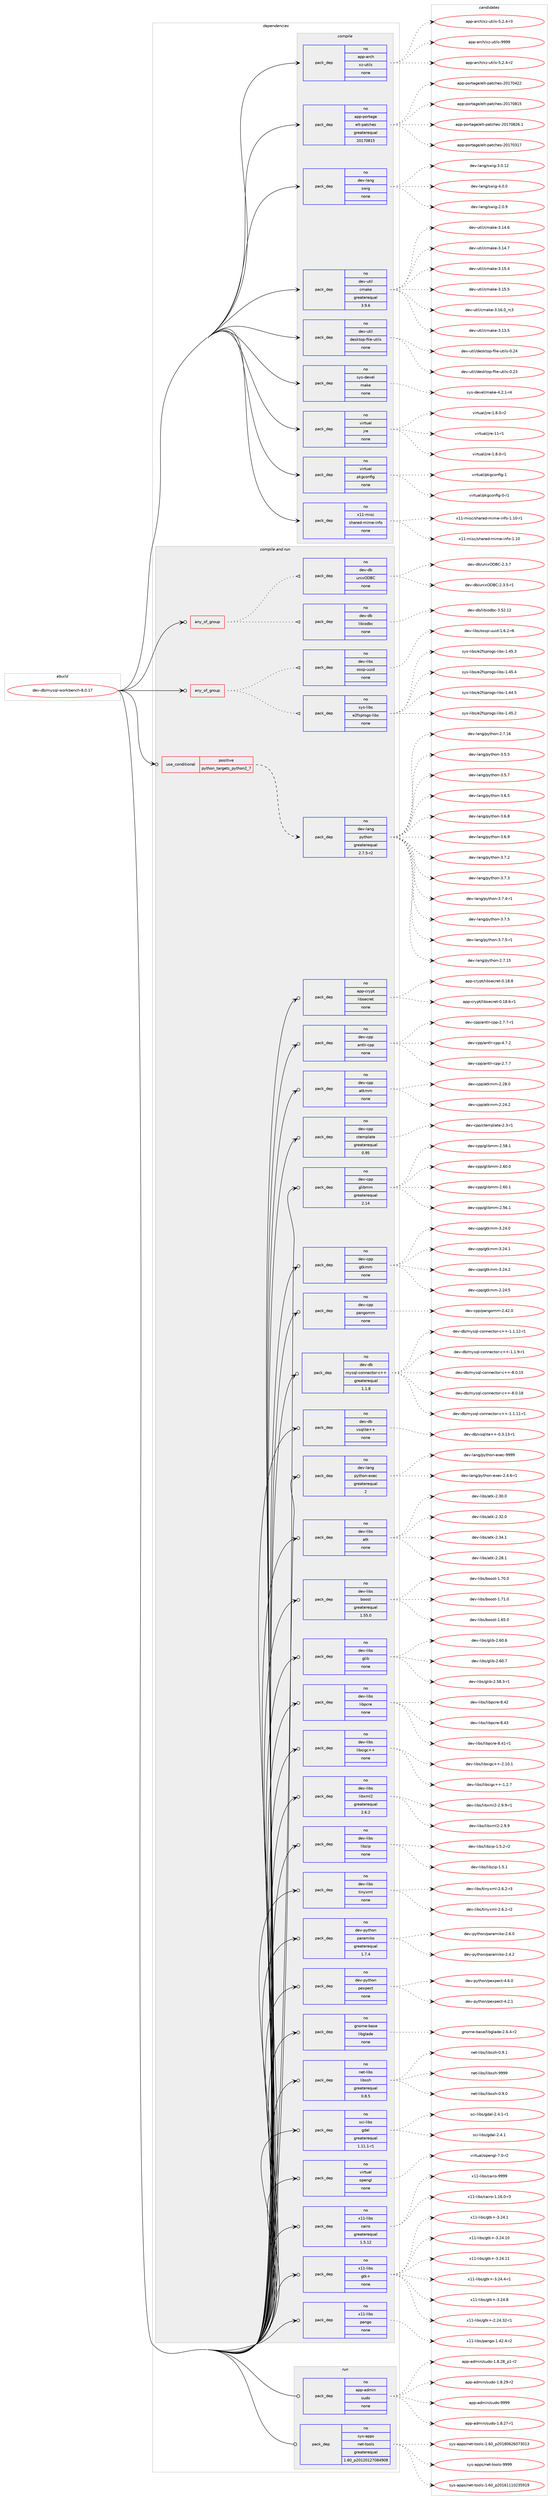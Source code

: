 digraph prolog {

# *************
# Graph options
# *************

newrank=true;
concentrate=true;
compound=true;
graph [rankdir=LR,fontname=Helvetica,fontsize=10,ranksep=1.5];#, ranksep=2.5, nodesep=0.2];
edge  [arrowhead=vee];
node  [fontname=Helvetica,fontsize=10];

# **********
# The ebuild
# **********

subgraph cluster_leftcol {
color=gray;
rank=same;
label=<<i>ebuild</i>>;
id [label="dev-db/mysql-workbench-8.0.17", color=red, width=4, href="../dev-db/mysql-workbench-8.0.17.svg"];
}

# ****************
# The dependencies
# ****************

subgraph cluster_midcol {
color=gray;
label=<<i>dependencies</i>>;
subgraph cluster_compile {
fillcolor="#eeeeee";
style=filled;
label=<<i>compile</i>>;
subgraph pack387651 {
dependency520737 [label=<<TABLE BORDER="0" CELLBORDER="1" CELLSPACING="0" CELLPADDING="4" WIDTH="220"><TR><TD ROWSPAN="6" CELLPADDING="30">pack_dep</TD></TR><TR><TD WIDTH="110">no</TD></TR><TR><TD>app-arch</TD></TR><TR><TD>xz-utils</TD></TR><TR><TD>none</TD></TR><TR><TD></TD></TR></TABLE>>, shape=none, color=blue];
}
id:e -> dependency520737:w [weight=20,style="solid",arrowhead="vee"];
subgraph pack387652 {
dependency520738 [label=<<TABLE BORDER="0" CELLBORDER="1" CELLSPACING="0" CELLPADDING="4" WIDTH="220"><TR><TD ROWSPAN="6" CELLPADDING="30">pack_dep</TD></TR><TR><TD WIDTH="110">no</TD></TR><TR><TD>app-portage</TD></TR><TR><TD>elt-patches</TD></TR><TR><TD>greaterequal</TD></TR><TR><TD>20170815</TD></TR></TABLE>>, shape=none, color=blue];
}
id:e -> dependency520738:w [weight=20,style="solid",arrowhead="vee"];
subgraph pack387653 {
dependency520739 [label=<<TABLE BORDER="0" CELLBORDER="1" CELLSPACING="0" CELLPADDING="4" WIDTH="220"><TR><TD ROWSPAN="6" CELLPADDING="30">pack_dep</TD></TR><TR><TD WIDTH="110">no</TD></TR><TR><TD>dev-lang</TD></TR><TR><TD>swig</TD></TR><TR><TD>none</TD></TR><TR><TD></TD></TR></TABLE>>, shape=none, color=blue];
}
id:e -> dependency520739:w [weight=20,style="solid",arrowhead="vee"];
subgraph pack387654 {
dependency520740 [label=<<TABLE BORDER="0" CELLBORDER="1" CELLSPACING="0" CELLPADDING="4" WIDTH="220"><TR><TD ROWSPAN="6" CELLPADDING="30">pack_dep</TD></TR><TR><TD WIDTH="110">no</TD></TR><TR><TD>dev-util</TD></TR><TR><TD>cmake</TD></TR><TR><TD>greaterequal</TD></TR><TR><TD>3.9.6</TD></TR></TABLE>>, shape=none, color=blue];
}
id:e -> dependency520740:w [weight=20,style="solid",arrowhead="vee"];
subgraph pack387655 {
dependency520741 [label=<<TABLE BORDER="0" CELLBORDER="1" CELLSPACING="0" CELLPADDING="4" WIDTH="220"><TR><TD ROWSPAN="6" CELLPADDING="30">pack_dep</TD></TR><TR><TD WIDTH="110">no</TD></TR><TR><TD>dev-util</TD></TR><TR><TD>desktop-file-utils</TD></TR><TR><TD>none</TD></TR><TR><TD></TD></TR></TABLE>>, shape=none, color=blue];
}
id:e -> dependency520741:w [weight=20,style="solid",arrowhead="vee"];
subgraph pack387656 {
dependency520742 [label=<<TABLE BORDER="0" CELLBORDER="1" CELLSPACING="0" CELLPADDING="4" WIDTH="220"><TR><TD ROWSPAN="6" CELLPADDING="30">pack_dep</TD></TR><TR><TD WIDTH="110">no</TD></TR><TR><TD>sys-devel</TD></TR><TR><TD>make</TD></TR><TR><TD>none</TD></TR><TR><TD></TD></TR></TABLE>>, shape=none, color=blue];
}
id:e -> dependency520742:w [weight=20,style="solid",arrowhead="vee"];
subgraph pack387657 {
dependency520743 [label=<<TABLE BORDER="0" CELLBORDER="1" CELLSPACING="0" CELLPADDING="4" WIDTH="220"><TR><TD ROWSPAN="6" CELLPADDING="30">pack_dep</TD></TR><TR><TD WIDTH="110">no</TD></TR><TR><TD>virtual</TD></TR><TR><TD>jre</TD></TR><TR><TD>none</TD></TR><TR><TD></TD></TR></TABLE>>, shape=none, color=blue];
}
id:e -> dependency520743:w [weight=20,style="solid",arrowhead="vee"];
subgraph pack387658 {
dependency520744 [label=<<TABLE BORDER="0" CELLBORDER="1" CELLSPACING="0" CELLPADDING="4" WIDTH="220"><TR><TD ROWSPAN="6" CELLPADDING="30">pack_dep</TD></TR><TR><TD WIDTH="110">no</TD></TR><TR><TD>virtual</TD></TR><TR><TD>pkgconfig</TD></TR><TR><TD>none</TD></TR><TR><TD></TD></TR></TABLE>>, shape=none, color=blue];
}
id:e -> dependency520744:w [weight=20,style="solid",arrowhead="vee"];
subgraph pack387659 {
dependency520745 [label=<<TABLE BORDER="0" CELLBORDER="1" CELLSPACING="0" CELLPADDING="4" WIDTH="220"><TR><TD ROWSPAN="6" CELLPADDING="30">pack_dep</TD></TR><TR><TD WIDTH="110">no</TD></TR><TR><TD>x11-misc</TD></TR><TR><TD>shared-mime-info</TD></TR><TR><TD>none</TD></TR><TR><TD></TD></TR></TABLE>>, shape=none, color=blue];
}
id:e -> dependency520745:w [weight=20,style="solid",arrowhead="vee"];
}
subgraph cluster_compileandrun {
fillcolor="#eeeeee";
style=filled;
label=<<i>compile and run</i>>;
subgraph any9343 {
dependency520746 [label=<<TABLE BORDER="0" CELLBORDER="1" CELLSPACING="0" CELLPADDING="4"><TR><TD CELLPADDING="10">any_of_group</TD></TR></TABLE>>, shape=none, color=red];subgraph pack387660 {
dependency520747 [label=<<TABLE BORDER="0" CELLBORDER="1" CELLSPACING="0" CELLPADDING="4" WIDTH="220"><TR><TD ROWSPAN="6" CELLPADDING="30">pack_dep</TD></TR><TR><TD WIDTH="110">no</TD></TR><TR><TD>dev-db</TD></TR><TR><TD>libiodbc</TD></TR><TR><TD>none</TD></TR><TR><TD></TD></TR></TABLE>>, shape=none, color=blue];
}
dependency520746:e -> dependency520747:w [weight=20,style="dotted",arrowhead="oinv"];
subgraph pack387661 {
dependency520748 [label=<<TABLE BORDER="0" CELLBORDER="1" CELLSPACING="0" CELLPADDING="4" WIDTH="220"><TR><TD ROWSPAN="6" CELLPADDING="30">pack_dep</TD></TR><TR><TD WIDTH="110">no</TD></TR><TR><TD>dev-db</TD></TR><TR><TD>unixODBC</TD></TR><TR><TD>none</TD></TR><TR><TD></TD></TR></TABLE>>, shape=none, color=blue];
}
dependency520746:e -> dependency520748:w [weight=20,style="dotted",arrowhead="oinv"];
}
id:e -> dependency520746:w [weight=20,style="solid",arrowhead="odotvee"];
subgraph any9344 {
dependency520749 [label=<<TABLE BORDER="0" CELLBORDER="1" CELLSPACING="0" CELLPADDING="4"><TR><TD CELLPADDING="10">any_of_group</TD></TR></TABLE>>, shape=none, color=red];subgraph pack387662 {
dependency520750 [label=<<TABLE BORDER="0" CELLBORDER="1" CELLSPACING="0" CELLPADDING="4" WIDTH="220"><TR><TD ROWSPAN="6" CELLPADDING="30">pack_dep</TD></TR><TR><TD WIDTH="110">no</TD></TR><TR><TD>sys-libs</TD></TR><TR><TD>e2fsprogs-libs</TD></TR><TR><TD>none</TD></TR><TR><TD></TD></TR></TABLE>>, shape=none, color=blue];
}
dependency520749:e -> dependency520750:w [weight=20,style="dotted",arrowhead="oinv"];
subgraph pack387663 {
dependency520751 [label=<<TABLE BORDER="0" CELLBORDER="1" CELLSPACING="0" CELLPADDING="4" WIDTH="220"><TR><TD ROWSPAN="6" CELLPADDING="30">pack_dep</TD></TR><TR><TD WIDTH="110">no</TD></TR><TR><TD>dev-libs</TD></TR><TR><TD>ossp-uuid</TD></TR><TR><TD>none</TD></TR><TR><TD></TD></TR></TABLE>>, shape=none, color=blue];
}
dependency520749:e -> dependency520751:w [weight=20,style="dotted",arrowhead="oinv"];
}
id:e -> dependency520749:w [weight=20,style="solid",arrowhead="odotvee"];
subgraph cond123390 {
dependency520752 [label=<<TABLE BORDER="0" CELLBORDER="1" CELLSPACING="0" CELLPADDING="4"><TR><TD ROWSPAN="3" CELLPADDING="10">use_conditional</TD></TR><TR><TD>positive</TD></TR><TR><TD>python_targets_python2_7</TD></TR></TABLE>>, shape=none, color=red];
subgraph pack387664 {
dependency520753 [label=<<TABLE BORDER="0" CELLBORDER="1" CELLSPACING="0" CELLPADDING="4" WIDTH="220"><TR><TD ROWSPAN="6" CELLPADDING="30">pack_dep</TD></TR><TR><TD WIDTH="110">no</TD></TR><TR><TD>dev-lang</TD></TR><TR><TD>python</TD></TR><TR><TD>greaterequal</TD></TR><TR><TD>2.7.5-r2</TD></TR></TABLE>>, shape=none, color=blue];
}
dependency520752:e -> dependency520753:w [weight=20,style="dashed",arrowhead="vee"];
}
id:e -> dependency520752:w [weight=20,style="solid",arrowhead="odotvee"];
subgraph pack387665 {
dependency520754 [label=<<TABLE BORDER="0" CELLBORDER="1" CELLSPACING="0" CELLPADDING="4" WIDTH="220"><TR><TD ROWSPAN="6" CELLPADDING="30">pack_dep</TD></TR><TR><TD WIDTH="110">no</TD></TR><TR><TD>app-crypt</TD></TR><TR><TD>libsecret</TD></TR><TR><TD>none</TD></TR><TR><TD></TD></TR></TABLE>>, shape=none, color=blue];
}
id:e -> dependency520754:w [weight=20,style="solid",arrowhead="odotvee"];
subgraph pack387666 {
dependency520755 [label=<<TABLE BORDER="0" CELLBORDER="1" CELLSPACING="0" CELLPADDING="4" WIDTH="220"><TR><TD ROWSPAN="6" CELLPADDING="30">pack_dep</TD></TR><TR><TD WIDTH="110">no</TD></TR><TR><TD>dev-cpp</TD></TR><TR><TD>antlr-cpp</TD></TR><TR><TD>none</TD></TR><TR><TD></TD></TR></TABLE>>, shape=none, color=blue];
}
id:e -> dependency520755:w [weight=20,style="solid",arrowhead="odotvee"];
subgraph pack387667 {
dependency520756 [label=<<TABLE BORDER="0" CELLBORDER="1" CELLSPACING="0" CELLPADDING="4" WIDTH="220"><TR><TD ROWSPAN="6" CELLPADDING="30">pack_dep</TD></TR><TR><TD WIDTH="110">no</TD></TR><TR><TD>dev-cpp</TD></TR><TR><TD>atkmm</TD></TR><TR><TD>none</TD></TR><TR><TD></TD></TR></TABLE>>, shape=none, color=blue];
}
id:e -> dependency520756:w [weight=20,style="solid",arrowhead="odotvee"];
subgraph pack387668 {
dependency520757 [label=<<TABLE BORDER="0" CELLBORDER="1" CELLSPACING="0" CELLPADDING="4" WIDTH="220"><TR><TD ROWSPAN="6" CELLPADDING="30">pack_dep</TD></TR><TR><TD WIDTH="110">no</TD></TR><TR><TD>dev-cpp</TD></TR><TR><TD>ctemplate</TD></TR><TR><TD>greaterequal</TD></TR><TR><TD>0.95</TD></TR></TABLE>>, shape=none, color=blue];
}
id:e -> dependency520757:w [weight=20,style="solid",arrowhead="odotvee"];
subgraph pack387669 {
dependency520758 [label=<<TABLE BORDER="0" CELLBORDER="1" CELLSPACING="0" CELLPADDING="4" WIDTH="220"><TR><TD ROWSPAN="6" CELLPADDING="30">pack_dep</TD></TR><TR><TD WIDTH="110">no</TD></TR><TR><TD>dev-cpp</TD></TR><TR><TD>glibmm</TD></TR><TR><TD>greaterequal</TD></TR><TR><TD>2.14</TD></TR></TABLE>>, shape=none, color=blue];
}
id:e -> dependency520758:w [weight=20,style="solid",arrowhead="odotvee"];
subgraph pack387670 {
dependency520759 [label=<<TABLE BORDER="0" CELLBORDER="1" CELLSPACING="0" CELLPADDING="4" WIDTH="220"><TR><TD ROWSPAN="6" CELLPADDING="30">pack_dep</TD></TR><TR><TD WIDTH="110">no</TD></TR><TR><TD>dev-cpp</TD></TR><TR><TD>gtkmm</TD></TR><TR><TD>none</TD></TR><TR><TD></TD></TR></TABLE>>, shape=none, color=blue];
}
id:e -> dependency520759:w [weight=20,style="solid",arrowhead="odotvee"];
subgraph pack387671 {
dependency520760 [label=<<TABLE BORDER="0" CELLBORDER="1" CELLSPACING="0" CELLPADDING="4" WIDTH="220"><TR><TD ROWSPAN="6" CELLPADDING="30">pack_dep</TD></TR><TR><TD WIDTH="110">no</TD></TR><TR><TD>dev-cpp</TD></TR><TR><TD>pangomm</TD></TR><TR><TD>none</TD></TR><TR><TD></TD></TR></TABLE>>, shape=none, color=blue];
}
id:e -> dependency520760:w [weight=20,style="solid",arrowhead="odotvee"];
subgraph pack387672 {
dependency520761 [label=<<TABLE BORDER="0" CELLBORDER="1" CELLSPACING="0" CELLPADDING="4" WIDTH="220"><TR><TD ROWSPAN="6" CELLPADDING="30">pack_dep</TD></TR><TR><TD WIDTH="110">no</TD></TR><TR><TD>dev-db</TD></TR><TR><TD>mysql-connector-c++</TD></TR><TR><TD>greaterequal</TD></TR><TR><TD>1.1.8</TD></TR></TABLE>>, shape=none, color=blue];
}
id:e -> dependency520761:w [weight=20,style="solid",arrowhead="odotvee"];
subgraph pack387673 {
dependency520762 [label=<<TABLE BORDER="0" CELLBORDER="1" CELLSPACING="0" CELLPADDING="4" WIDTH="220"><TR><TD ROWSPAN="6" CELLPADDING="30">pack_dep</TD></TR><TR><TD WIDTH="110">no</TD></TR><TR><TD>dev-db</TD></TR><TR><TD>vsqlite++</TD></TR><TR><TD>none</TD></TR><TR><TD></TD></TR></TABLE>>, shape=none, color=blue];
}
id:e -> dependency520762:w [weight=20,style="solid",arrowhead="odotvee"];
subgraph pack387674 {
dependency520763 [label=<<TABLE BORDER="0" CELLBORDER="1" CELLSPACING="0" CELLPADDING="4" WIDTH="220"><TR><TD ROWSPAN="6" CELLPADDING="30">pack_dep</TD></TR><TR><TD WIDTH="110">no</TD></TR><TR><TD>dev-lang</TD></TR><TR><TD>python-exec</TD></TR><TR><TD>greaterequal</TD></TR><TR><TD>2</TD></TR></TABLE>>, shape=none, color=blue];
}
id:e -> dependency520763:w [weight=20,style="solid",arrowhead="odotvee"];
subgraph pack387675 {
dependency520764 [label=<<TABLE BORDER="0" CELLBORDER="1" CELLSPACING="0" CELLPADDING="4" WIDTH="220"><TR><TD ROWSPAN="6" CELLPADDING="30">pack_dep</TD></TR><TR><TD WIDTH="110">no</TD></TR><TR><TD>dev-libs</TD></TR><TR><TD>atk</TD></TR><TR><TD>none</TD></TR><TR><TD></TD></TR></TABLE>>, shape=none, color=blue];
}
id:e -> dependency520764:w [weight=20,style="solid",arrowhead="odotvee"];
subgraph pack387676 {
dependency520765 [label=<<TABLE BORDER="0" CELLBORDER="1" CELLSPACING="0" CELLPADDING="4" WIDTH="220"><TR><TD ROWSPAN="6" CELLPADDING="30">pack_dep</TD></TR><TR><TD WIDTH="110">no</TD></TR><TR><TD>dev-libs</TD></TR><TR><TD>boost</TD></TR><TR><TD>greaterequal</TD></TR><TR><TD>1.55.0</TD></TR></TABLE>>, shape=none, color=blue];
}
id:e -> dependency520765:w [weight=20,style="solid",arrowhead="odotvee"];
subgraph pack387677 {
dependency520766 [label=<<TABLE BORDER="0" CELLBORDER="1" CELLSPACING="0" CELLPADDING="4" WIDTH="220"><TR><TD ROWSPAN="6" CELLPADDING="30">pack_dep</TD></TR><TR><TD WIDTH="110">no</TD></TR><TR><TD>dev-libs</TD></TR><TR><TD>glib</TD></TR><TR><TD>none</TD></TR><TR><TD></TD></TR></TABLE>>, shape=none, color=blue];
}
id:e -> dependency520766:w [weight=20,style="solid",arrowhead="odotvee"];
subgraph pack387678 {
dependency520767 [label=<<TABLE BORDER="0" CELLBORDER="1" CELLSPACING="0" CELLPADDING="4" WIDTH="220"><TR><TD ROWSPAN="6" CELLPADDING="30">pack_dep</TD></TR><TR><TD WIDTH="110">no</TD></TR><TR><TD>dev-libs</TD></TR><TR><TD>libpcre</TD></TR><TR><TD>none</TD></TR><TR><TD></TD></TR></TABLE>>, shape=none, color=blue];
}
id:e -> dependency520767:w [weight=20,style="solid",arrowhead="odotvee"];
subgraph pack387679 {
dependency520768 [label=<<TABLE BORDER="0" CELLBORDER="1" CELLSPACING="0" CELLPADDING="4" WIDTH="220"><TR><TD ROWSPAN="6" CELLPADDING="30">pack_dep</TD></TR><TR><TD WIDTH="110">no</TD></TR><TR><TD>dev-libs</TD></TR><TR><TD>libsigc++</TD></TR><TR><TD>none</TD></TR><TR><TD></TD></TR></TABLE>>, shape=none, color=blue];
}
id:e -> dependency520768:w [weight=20,style="solid",arrowhead="odotvee"];
subgraph pack387680 {
dependency520769 [label=<<TABLE BORDER="0" CELLBORDER="1" CELLSPACING="0" CELLPADDING="4" WIDTH="220"><TR><TD ROWSPAN="6" CELLPADDING="30">pack_dep</TD></TR><TR><TD WIDTH="110">no</TD></TR><TR><TD>dev-libs</TD></TR><TR><TD>libxml2</TD></TR><TR><TD>greaterequal</TD></TR><TR><TD>2.6.2</TD></TR></TABLE>>, shape=none, color=blue];
}
id:e -> dependency520769:w [weight=20,style="solid",arrowhead="odotvee"];
subgraph pack387681 {
dependency520770 [label=<<TABLE BORDER="0" CELLBORDER="1" CELLSPACING="0" CELLPADDING="4" WIDTH="220"><TR><TD ROWSPAN="6" CELLPADDING="30">pack_dep</TD></TR><TR><TD WIDTH="110">no</TD></TR><TR><TD>dev-libs</TD></TR><TR><TD>libzip</TD></TR><TR><TD>none</TD></TR><TR><TD></TD></TR></TABLE>>, shape=none, color=blue];
}
id:e -> dependency520770:w [weight=20,style="solid",arrowhead="odotvee"];
subgraph pack387682 {
dependency520771 [label=<<TABLE BORDER="0" CELLBORDER="1" CELLSPACING="0" CELLPADDING="4" WIDTH="220"><TR><TD ROWSPAN="6" CELLPADDING="30">pack_dep</TD></TR><TR><TD WIDTH="110">no</TD></TR><TR><TD>dev-libs</TD></TR><TR><TD>tinyxml</TD></TR><TR><TD>none</TD></TR><TR><TD></TD></TR></TABLE>>, shape=none, color=blue];
}
id:e -> dependency520771:w [weight=20,style="solid",arrowhead="odotvee"];
subgraph pack387683 {
dependency520772 [label=<<TABLE BORDER="0" CELLBORDER="1" CELLSPACING="0" CELLPADDING="4" WIDTH="220"><TR><TD ROWSPAN="6" CELLPADDING="30">pack_dep</TD></TR><TR><TD WIDTH="110">no</TD></TR><TR><TD>dev-python</TD></TR><TR><TD>paramiko</TD></TR><TR><TD>greaterequal</TD></TR><TR><TD>1.7.4</TD></TR></TABLE>>, shape=none, color=blue];
}
id:e -> dependency520772:w [weight=20,style="solid",arrowhead="odotvee"];
subgraph pack387684 {
dependency520773 [label=<<TABLE BORDER="0" CELLBORDER="1" CELLSPACING="0" CELLPADDING="4" WIDTH="220"><TR><TD ROWSPAN="6" CELLPADDING="30">pack_dep</TD></TR><TR><TD WIDTH="110">no</TD></TR><TR><TD>dev-python</TD></TR><TR><TD>pexpect</TD></TR><TR><TD>none</TD></TR><TR><TD></TD></TR></TABLE>>, shape=none, color=blue];
}
id:e -> dependency520773:w [weight=20,style="solid",arrowhead="odotvee"];
subgraph pack387685 {
dependency520774 [label=<<TABLE BORDER="0" CELLBORDER="1" CELLSPACING="0" CELLPADDING="4" WIDTH="220"><TR><TD ROWSPAN="6" CELLPADDING="30">pack_dep</TD></TR><TR><TD WIDTH="110">no</TD></TR><TR><TD>gnome-base</TD></TR><TR><TD>libglade</TD></TR><TR><TD>none</TD></TR><TR><TD></TD></TR></TABLE>>, shape=none, color=blue];
}
id:e -> dependency520774:w [weight=20,style="solid",arrowhead="odotvee"];
subgraph pack387686 {
dependency520775 [label=<<TABLE BORDER="0" CELLBORDER="1" CELLSPACING="0" CELLPADDING="4" WIDTH="220"><TR><TD ROWSPAN="6" CELLPADDING="30">pack_dep</TD></TR><TR><TD WIDTH="110">no</TD></TR><TR><TD>net-libs</TD></TR><TR><TD>libssh</TD></TR><TR><TD>greaterequal</TD></TR><TR><TD>0.8.5</TD></TR></TABLE>>, shape=none, color=blue];
}
id:e -> dependency520775:w [weight=20,style="solid",arrowhead="odotvee"];
subgraph pack387687 {
dependency520776 [label=<<TABLE BORDER="0" CELLBORDER="1" CELLSPACING="0" CELLPADDING="4" WIDTH="220"><TR><TD ROWSPAN="6" CELLPADDING="30">pack_dep</TD></TR><TR><TD WIDTH="110">no</TD></TR><TR><TD>sci-libs</TD></TR><TR><TD>gdal</TD></TR><TR><TD>greaterequal</TD></TR><TR><TD>1.11.1-r1</TD></TR></TABLE>>, shape=none, color=blue];
}
id:e -> dependency520776:w [weight=20,style="solid",arrowhead="odotvee"];
subgraph pack387688 {
dependency520777 [label=<<TABLE BORDER="0" CELLBORDER="1" CELLSPACING="0" CELLPADDING="4" WIDTH="220"><TR><TD ROWSPAN="6" CELLPADDING="30">pack_dep</TD></TR><TR><TD WIDTH="110">no</TD></TR><TR><TD>virtual</TD></TR><TR><TD>opengl</TD></TR><TR><TD>none</TD></TR><TR><TD></TD></TR></TABLE>>, shape=none, color=blue];
}
id:e -> dependency520777:w [weight=20,style="solid",arrowhead="odotvee"];
subgraph pack387689 {
dependency520778 [label=<<TABLE BORDER="0" CELLBORDER="1" CELLSPACING="0" CELLPADDING="4" WIDTH="220"><TR><TD ROWSPAN="6" CELLPADDING="30">pack_dep</TD></TR><TR><TD WIDTH="110">no</TD></TR><TR><TD>x11-libs</TD></TR><TR><TD>cairo</TD></TR><TR><TD>greaterequal</TD></TR><TR><TD>1.5.12</TD></TR></TABLE>>, shape=none, color=blue];
}
id:e -> dependency520778:w [weight=20,style="solid",arrowhead="odotvee"];
subgraph pack387690 {
dependency520779 [label=<<TABLE BORDER="0" CELLBORDER="1" CELLSPACING="0" CELLPADDING="4" WIDTH="220"><TR><TD ROWSPAN="6" CELLPADDING="30">pack_dep</TD></TR><TR><TD WIDTH="110">no</TD></TR><TR><TD>x11-libs</TD></TR><TR><TD>gtk+</TD></TR><TR><TD>none</TD></TR><TR><TD></TD></TR></TABLE>>, shape=none, color=blue];
}
id:e -> dependency520779:w [weight=20,style="solid",arrowhead="odotvee"];
subgraph pack387691 {
dependency520780 [label=<<TABLE BORDER="0" CELLBORDER="1" CELLSPACING="0" CELLPADDING="4" WIDTH="220"><TR><TD ROWSPAN="6" CELLPADDING="30">pack_dep</TD></TR><TR><TD WIDTH="110">no</TD></TR><TR><TD>x11-libs</TD></TR><TR><TD>pango</TD></TR><TR><TD>none</TD></TR><TR><TD></TD></TR></TABLE>>, shape=none, color=blue];
}
id:e -> dependency520780:w [weight=20,style="solid",arrowhead="odotvee"];
}
subgraph cluster_run {
fillcolor="#eeeeee";
style=filled;
label=<<i>run</i>>;
subgraph pack387692 {
dependency520781 [label=<<TABLE BORDER="0" CELLBORDER="1" CELLSPACING="0" CELLPADDING="4" WIDTH="220"><TR><TD ROWSPAN="6" CELLPADDING="30">pack_dep</TD></TR><TR><TD WIDTH="110">no</TD></TR><TR><TD>app-admin</TD></TR><TR><TD>sudo</TD></TR><TR><TD>none</TD></TR><TR><TD></TD></TR></TABLE>>, shape=none, color=blue];
}
id:e -> dependency520781:w [weight=20,style="solid",arrowhead="odot"];
subgraph pack387693 {
dependency520782 [label=<<TABLE BORDER="0" CELLBORDER="1" CELLSPACING="0" CELLPADDING="4" WIDTH="220"><TR><TD ROWSPAN="6" CELLPADDING="30">pack_dep</TD></TR><TR><TD WIDTH="110">no</TD></TR><TR><TD>sys-apps</TD></TR><TR><TD>net-tools</TD></TR><TR><TD>greaterequal</TD></TR><TR><TD>1.60_p20120127084908</TD></TR></TABLE>>, shape=none, color=blue];
}
id:e -> dependency520782:w [weight=20,style="solid",arrowhead="odot"];
}
}

# **************
# The candidates
# **************

subgraph cluster_choices {
rank=same;
color=gray;
label=<<i>candidates</i>>;

subgraph choice387651 {
color=black;
nodesep=1;
choice9711211245971149910447120122451171161051081154553465046524511450 [label="app-arch/xz-utils-5.2.4-r2", color=red, width=4,href="../app-arch/xz-utils-5.2.4-r2.svg"];
choice9711211245971149910447120122451171161051081154553465046524511451 [label="app-arch/xz-utils-5.2.4-r3", color=red, width=4,href="../app-arch/xz-utils-5.2.4-r3.svg"];
choice9711211245971149910447120122451171161051081154557575757 [label="app-arch/xz-utils-9999", color=red, width=4,href="../app-arch/xz-utils-9999.svg"];
dependency520737:e -> choice9711211245971149910447120122451171161051081154553465046524511450:w [style=dotted,weight="100"];
dependency520737:e -> choice9711211245971149910447120122451171161051081154553465046524511451:w [style=dotted,weight="100"];
dependency520737:e -> choice9711211245971149910447120122451171161051081154557575757:w [style=dotted,weight="100"];
}
subgraph choice387652 {
color=black;
nodesep=1;
choice97112112451121111141169710310147101108116451129711699104101115455048495548514955 [label="app-portage/elt-patches-20170317", color=red, width=4,href="../app-portage/elt-patches-20170317.svg"];
choice97112112451121111141169710310147101108116451129711699104101115455048495548525050 [label="app-portage/elt-patches-20170422", color=red, width=4,href="../app-portage/elt-patches-20170422.svg"];
choice97112112451121111141169710310147101108116451129711699104101115455048495548564953 [label="app-portage/elt-patches-20170815", color=red, width=4,href="../app-portage/elt-patches-20170815.svg"];
choice971121124511211111411697103101471011081164511297116991041011154550484955485650544649 [label="app-portage/elt-patches-20170826.1", color=red, width=4,href="../app-portage/elt-patches-20170826.1.svg"];
dependency520738:e -> choice97112112451121111141169710310147101108116451129711699104101115455048495548514955:w [style=dotted,weight="100"];
dependency520738:e -> choice97112112451121111141169710310147101108116451129711699104101115455048495548525050:w [style=dotted,weight="100"];
dependency520738:e -> choice97112112451121111141169710310147101108116451129711699104101115455048495548564953:w [style=dotted,weight="100"];
dependency520738:e -> choice971121124511211111411697103101471011081164511297116991041011154550484955485650544649:w [style=dotted,weight="100"];
}
subgraph choice387653 {
color=black;
nodesep=1;
choice100101118451089711010347115119105103455046484657 [label="dev-lang/swig-2.0.9", color=red, width=4,href="../dev-lang/swig-2.0.9.svg"];
choice10010111845108971101034711511910510345514648464950 [label="dev-lang/swig-3.0.12", color=red, width=4,href="../dev-lang/swig-3.0.12.svg"];
choice100101118451089711010347115119105103455246484648 [label="dev-lang/swig-4.0.0", color=red, width=4,href="../dev-lang/swig-4.0.0.svg"];
dependency520739:e -> choice100101118451089711010347115119105103455046484657:w [style=dotted,weight="100"];
dependency520739:e -> choice10010111845108971101034711511910510345514648464950:w [style=dotted,weight="100"];
dependency520739:e -> choice100101118451089711010347115119105103455246484648:w [style=dotted,weight="100"];
}
subgraph choice387654 {
color=black;
nodesep=1;
choice1001011184511711610510847991099710710145514649514653 [label="dev-util/cmake-3.13.5", color=red, width=4,href="../dev-util/cmake-3.13.5.svg"];
choice1001011184511711610510847991099710710145514649524654 [label="dev-util/cmake-3.14.6", color=red, width=4,href="../dev-util/cmake-3.14.6.svg"];
choice1001011184511711610510847991099710710145514649524655 [label="dev-util/cmake-3.14.7", color=red, width=4,href="../dev-util/cmake-3.14.7.svg"];
choice1001011184511711610510847991099710710145514649534652 [label="dev-util/cmake-3.15.4", color=red, width=4,href="../dev-util/cmake-3.15.4.svg"];
choice1001011184511711610510847991099710710145514649534653 [label="dev-util/cmake-3.15.5", color=red, width=4,href="../dev-util/cmake-3.15.5.svg"];
choice1001011184511711610510847991099710710145514649544648951149951 [label="dev-util/cmake-3.16.0_rc3", color=red, width=4,href="../dev-util/cmake-3.16.0_rc3.svg"];
dependency520740:e -> choice1001011184511711610510847991099710710145514649514653:w [style=dotted,weight="100"];
dependency520740:e -> choice1001011184511711610510847991099710710145514649524654:w [style=dotted,weight="100"];
dependency520740:e -> choice1001011184511711610510847991099710710145514649524655:w [style=dotted,weight="100"];
dependency520740:e -> choice1001011184511711610510847991099710710145514649534652:w [style=dotted,weight="100"];
dependency520740:e -> choice1001011184511711610510847991099710710145514649534653:w [style=dotted,weight="100"];
dependency520740:e -> choice1001011184511711610510847991099710710145514649544648951149951:w [style=dotted,weight="100"];
}
subgraph choice387655 {
color=black;
nodesep=1;
choice100101118451171161051084710010111510711611111245102105108101451171161051081154548465051 [label="dev-util/desktop-file-utils-0.23", color=red, width=4,href="../dev-util/desktop-file-utils-0.23.svg"];
choice100101118451171161051084710010111510711611111245102105108101451171161051081154548465052 [label="dev-util/desktop-file-utils-0.24", color=red, width=4,href="../dev-util/desktop-file-utils-0.24.svg"];
dependency520741:e -> choice100101118451171161051084710010111510711611111245102105108101451171161051081154548465051:w [style=dotted,weight="100"];
dependency520741:e -> choice100101118451171161051084710010111510711611111245102105108101451171161051081154548465052:w [style=dotted,weight="100"];
}
subgraph choice387656 {
color=black;
nodesep=1;
choice1151211154510010111810110847109971071014552465046494511452 [label="sys-devel/make-4.2.1-r4", color=red, width=4,href="../sys-devel/make-4.2.1-r4.svg"];
dependency520742:e -> choice1151211154510010111810110847109971071014552465046494511452:w [style=dotted,weight="100"];
}
subgraph choice387657 {
color=black;
nodesep=1;
choice11810511411611797108471061141014549465646484511449 [label="virtual/jre-1.8.0-r1", color=red, width=4,href="../virtual/jre-1.8.0-r1.svg"];
choice11810511411611797108471061141014549465646484511450 [label="virtual/jre-1.8.0-r2", color=red, width=4,href="../virtual/jre-1.8.0-r2.svg"];
choice11810511411611797108471061141014549494511449 [label="virtual/jre-11-r1", color=red, width=4,href="../virtual/jre-11-r1.svg"];
dependency520743:e -> choice11810511411611797108471061141014549465646484511449:w [style=dotted,weight="100"];
dependency520743:e -> choice11810511411611797108471061141014549465646484511450:w [style=dotted,weight="100"];
dependency520743:e -> choice11810511411611797108471061141014549494511449:w [style=dotted,weight="100"];
}
subgraph choice387658 {
color=black;
nodesep=1;
choice11810511411611797108471121071039911111010210510345484511449 [label="virtual/pkgconfig-0-r1", color=red, width=4,href="../virtual/pkgconfig-0-r1.svg"];
choice1181051141161179710847112107103991111101021051034549 [label="virtual/pkgconfig-1", color=red, width=4,href="../virtual/pkgconfig-1.svg"];
dependency520744:e -> choice11810511411611797108471121071039911111010210510345484511449:w [style=dotted,weight="100"];
dependency520744:e -> choice1181051141161179710847112107103991111101021051034549:w [style=dotted,weight="100"];
}
subgraph choice387659 {
color=black;
nodesep=1;
choice12049494510910511599471151049711410110045109105109101451051101021114549464948 [label="x11-misc/shared-mime-info-1.10", color=red, width=4,href="../x11-misc/shared-mime-info-1.10.svg"];
choice120494945109105115994711510497114101100451091051091014510511010211145494649484511449 [label="x11-misc/shared-mime-info-1.10-r1", color=red, width=4,href="../x11-misc/shared-mime-info-1.10-r1.svg"];
dependency520745:e -> choice12049494510910511599471151049711410110045109105109101451051101021114549464948:w [style=dotted,weight="100"];
dependency520745:e -> choice120494945109105115994711510497114101100451091051091014510511010211145494649484511449:w [style=dotted,weight="100"];
}
subgraph choice387660 {
color=black;
nodesep=1;
choice1001011184510098471081059810511110098994551465350464950 [label="dev-db/libiodbc-3.52.12", color=red, width=4,href="../dev-db/libiodbc-3.52.12.svg"];
dependency520747:e -> choice1001011184510098471081059810511110098994551465350464950:w [style=dotted,weight="100"];
}
subgraph choice387661 {
color=black;
nodesep=1;
choice100101118451009847117110105120796866674550465146534511449 [label="dev-db/unixODBC-2.3.5-r1", color=red, width=4,href="../dev-db/unixODBC-2.3.5-r1.svg"];
choice10010111845100984711711010512079686667455046514655 [label="dev-db/unixODBC-2.3.7", color=red, width=4,href="../dev-db/unixODBC-2.3.7.svg"];
dependency520748:e -> choice100101118451009847117110105120796866674550465146534511449:w [style=dotted,weight="100"];
dependency520748:e -> choice10010111845100984711711010512079686667455046514655:w [style=dotted,weight="100"];
}
subgraph choice387662 {
color=black;
nodesep=1;
choice11512111545108105981154710150102115112114111103115451081059811545494652524653 [label="sys-libs/e2fsprogs-libs-1.44.5", color=red, width=4,href="../sys-libs/e2fsprogs-libs-1.44.5.svg"];
choice11512111545108105981154710150102115112114111103115451081059811545494652534650 [label="sys-libs/e2fsprogs-libs-1.45.2", color=red, width=4,href="../sys-libs/e2fsprogs-libs-1.45.2.svg"];
choice11512111545108105981154710150102115112114111103115451081059811545494652534651 [label="sys-libs/e2fsprogs-libs-1.45.3", color=red, width=4,href="../sys-libs/e2fsprogs-libs-1.45.3.svg"];
choice11512111545108105981154710150102115112114111103115451081059811545494652534652 [label="sys-libs/e2fsprogs-libs-1.45.4", color=red, width=4,href="../sys-libs/e2fsprogs-libs-1.45.4.svg"];
dependency520750:e -> choice11512111545108105981154710150102115112114111103115451081059811545494652524653:w [style=dotted,weight="100"];
dependency520750:e -> choice11512111545108105981154710150102115112114111103115451081059811545494652534650:w [style=dotted,weight="100"];
dependency520750:e -> choice11512111545108105981154710150102115112114111103115451081059811545494652534651:w [style=dotted,weight="100"];
dependency520750:e -> choice11512111545108105981154710150102115112114111103115451081059811545494652534652:w [style=dotted,weight="100"];
}
subgraph choice387663 {
color=black;
nodesep=1;
choice100101118451081059811547111115115112451171171051004549465446504511454 [label="dev-libs/ossp-uuid-1.6.2-r6", color=red, width=4,href="../dev-libs/ossp-uuid-1.6.2-r6.svg"];
dependency520751:e -> choice100101118451081059811547111115115112451171171051004549465446504511454:w [style=dotted,weight="100"];
}
subgraph choice387664 {
color=black;
nodesep=1;
choice10010111845108971101034711212111610411111045504655464953 [label="dev-lang/python-2.7.15", color=red, width=4,href="../dev-lang/python-2.7.15.svg"];
choice10010111845108971101034711212111610411111045504655464954 [label="dev-lang/python-2.7.16", color=red, width=4,href="../dev-lang/python-2.7.16.svg"];
choice100101118451089711010347112121116104111110455146534653 [label="dev-lang/python-3.5.5", color=red, width=4,href="../dev-lang/python-3.5.5.svg"];
choice100101118451089711010347112121116104111110455146534655 [label="dev-lang/python-3.5.7", color=red, width=4,href="../dev-lang/python-3.5.7.svg"];
choice100101118451089711010347112121116104111110455146544653 [label="dev-lang/python-3.6.5", color=red, width=4,href="../dev-lang/python-3.6.5.svg"];
choice100101118451089711010347112121116104111110455146544656 [label="dev-lang/python-3.6.8", color=red, width=4,href="../dev-lang/python-3.6.8.svg"];
choice100101118451089711010347112121116104111110455146544657 [label="dev-lang/python-3.6.9", color=red, width=4,href="../dev-lang/python-3.6.9.svg"];
choice100101118451089711010347112121116104111110455146554650 [label="dev-lang/python-3.7.2", color=red, width=4,href="../dev-lang/python-3.7.2.svg"];
choice100101118451089711010347112121116104111110455146554651 [label="dev-lang/python-3.7.3", color=red, width=4,href="../dev-lang/python-3.7.3.svg"];
choice1001011184510897110103471121211161041111104551465546524511449 [label="dev-lang/python-3.7.4-r1", color=red, width=4,href="../dev-lang/python-3.7.4-r1.svg"];
choice100101118451089711010347112121116104111110455146554653 [label="dev-lang/python-3.7.5", color=red, width=4,href="../dev-lang/python-3.7.5.svg"];
choice1001011184510897110103471121211161041111104551465546534511449 [label="dev-lang/python-3.7.5-r1", color=red, width=4,href="../dev-lang/python-3.7.5-r1.svg"];
dependency520753:e -> choice10010111845108971101034711212111610411111045504655464953:w [style=dotted,weight="100"];
dependency520753:e -> choice10010111845108971101034711212111610411111045504655464954:w [style=dotted,weight="100"];
dependency520753:e -> choice100101118451089711010347112121116104111110455146534653:w [style=dotted,weight="100"];
dependency520753:e -> choice100101118451089711010347112121116104111110455146534655:w [style=dotted,weight="100"];
dependency520753:e -> choice100101118451089711010347112121116104111110455146544653:w [style=dotted,weight="100"];
dependency520753:e -> choice100101118451089711010347112121116104111110455146544656:w [style=dotted,weight="100"];
dependency520753:e -> choice100101118451089711010347112121116104111110455146544657:w [style=dotted,weight="100"];
dependency520753:e -> choice100101118451089711010347112121116104111110455146554650:w [style=dotted,weight="100"];
dependency520753:e -> choice100101118451089711010347112121116104111110455146554651:w [style=dotted,weight="100"];
dependency520753:e -> choice1001011184510897110103471121211161041111104551465546524511449:w [style=dotted,weight="100"];
dependency520753:e -> choice100101118451089711010347112121116104111110455146554653:w [style=dotted,weight="100"];
dependency520753:e -> choice1001011184510897110103471121211161041111104551465546534511449:w [style=dotted,weight="100"];
}
subgraph choice387665 {
color=black;
nodesep=1;
choice971121124599114121112116471081059811510199114101116454846495646544511449 [label="app-crypt/libsecret-0.18.6-r1", color=red, width=4,href="../app-crypt/libsecret-0.18.6-r1.svg"];
choice97112112459911412111211647108105981151019911410111645484649564656 [label="app-crypt/libsecret-0.18.8", color=red, width=4,href="../app-crypt/libsecret-0.18.8.svg"];
dependency520754:e -> choice971121124599114121112116471081059811510199114101116454846495646544511449:w [style=dotted,weight="100"];
dependency520754:e -> choice97112112459911412111211647108105981151019911410111645484649564656:w [style=dotted,weight="100"];
}
subgraph choice387666 {
color=black;
nodesep=1;
choice100101118459911211247971101161081144599112112455046554655 [label="dev-cpp/antlr-cpp-2.7.7", color=red, width=4,href="../dev-cpp/antlr-cpp-2.7.7.svg"];
choice1001011184599112112479711011610811445991121124550465546554511449 [label="dev-cpp/antlr-cpp-2.7.7-r1", color=red, width=4,href="../dev-cpp/antlr-cpp-2.7.7-r1.svg"];
choice100101118459911211247971101161081144599112112455246554650 [label="dev-cpp/antlr-cpp-4.7.2", color=red, width=4,href="../dev-cpp/antlr-cpp-4.7.2.svg"];
dependency520755:e -> choice100101118459911211247971101161081144599112112455046554655:w [style=dotted,weight="100"];
dependency520755:e -> choice1001011184599112112479711011610811445991121124550465546554511449:w [style=dotted,weight="100"];
dependency520755:e -> choice100101118459911211247971101161081144599112112455246554650:w [style=dotted,weight="100"];
}
subgraph choice387667 {
color=black;
nodesep=1;
choice1001011184599112112479711610710910945504650524650 [label="dev-cpp/atkmm-2.24.2", color=red, width=4,href="../dev-cpp/atkmm-2.24.2.svg"];
choice1001011184599112112479711610710910945504650564648 [label="dev-cpp/atkmm-2.28.0", color=red, width=4,href="../dev-cpp/atkmm-2.28.0.svg"];
dependency520756:e -> choice1001011184599112112479711610710910945504650524650:w [style=dotted,weight="100"];
dependency520756:e -> choice1001011184599112112479711610710910945504650564648:w [style=dotted,weight="100"];
}
subgraph choice387668 {
color=black;
nodesep=1;
choice1001011184599112112479911610110911210897116101455046514511449 [label="dev-cpp/ctemplate-2.3-r1", color=red, width=4,href="../dev-cpp/ctemplate-2.3-r1.svg"];
dependency520757:e -> choice1001011184599112112479911610110911210897116101455046514511449:w [style=dotted,weight="100"];
}
subgraph choice387669 {
color=black;
nodesep=1;
choice1001011184599112112471031081059810910945504653544649 [label="dev-cpp/glibmm-2.56.1", color=red, width=4,href="../dev-cpp/glibmm-2.56.1.svg"];
choice1001011184599112112471031081059810910945504653564649 [label="dev-cpp/glibmm-2.58.1", color=red, width=4,href="../dev-cpp/glibmm-2.58.1.svg"];
choice1001011184599112112471031081059810910945504654484648 [label="dev-cpp/glibmm-2.60.0", color=red, width=4,href="../dev-cpp/glibmm-2.60.0.svg"];
choice1001011184599112112471031081059810910945504654484649 [label="dev-cpp/glibmm-2.60.1", color=red, width=4,href="../dev-cpp/glibmm-2.60.1.svg"];
dependency520758:e -> choice1001011184599112112471031081059810910945504653544649:w [style=dotted,weight="100"];
dependency520758:e -> choice1001011184599112112471031081059810910945504653564649:w [style=dotted,weight="100"];
dependency520758:e -> choice1001011184599112112471031081059810910945504654484648:w [style=dotted,weight="100"];
dependency520758:e -> choice1001011184599112112471031081059810910945504654484649:w [style=dotted,weight="100"];
}
subgraph choice387670 {
color=black;
nodesep=1;
choice10010111845991121124710311610710910945504650524653 [label="dev-cpp/gtkmm-2.24.5", color=red, width=4,href="../dev-cpp/gtkmm-2.24.5.svg"];
choice10010111845991121124710311610710910945514650524648 [label="dev-cpp/gtkmm-3.24.0", color=red, width=4,href="../dev-cpp/gtkmm-3.24.0.svg"];
choice10010111845991121124710311610710910945514650524649 [label="dev-cpp/gtkmm-3.24.1", color=red, width=4,href="../dev-cpp/gtkmm-3.24.1.svg"];
choice10010111845991121124710311610710910945514650524650 [label="dev-cpp/gtkmm-3.24.2", color=red, width=4,href="../dev-cpp/gtkmm-3.24.2.svg"];
dependency520759:e -> choice10010111845991121124710311610710910945504650524653:w [style=dotted,weight="100"];
dependency520759:e -> choice10010111845991121124710311610710910945514650524648:w [style=dotted,weight="100"];
dependency520759:e -> choice10010111845991121124710311610710910945514650524649:w [style=dotted,weight="100"];
dependency520759:e -> choice10010111845991121124710311610710910945514650524650:w [style=dotted,weight="100"];
}
subgraph choice387671 {
color=black;
nodesep=1;
choice1001011184599112112471129711010311110910945504652504648 [label="dev-cpp/pangomm-2.42.0", color=red, width=4,href="../dev-cpp/pangomm-2.42.0.svg"];
dependency520760:e -> choice1001011184599112112471129711010311110910945504652504648:w [style=dotted,weight="100"];
}
subgraph choice387672 {
color=black;
nodesep=1;
choice10010111845100984710912111511310845991111101101019911611111445994343454946494649494511449 [label="dev-db/mysql-connector-c++-1.1.11-r1", color=red, width=4,href="../dev-db/mysql-connector-c++-1.1.11-r1.svg"];
choice10010111845100984710912111511310845991111101101019911611111445994343454946494649504511449 [label="dev-db/mysql-connector-c++-1.1.12-r1", color=red, width=4,href="../dev-db/mysql-connector-c++-1.1.12-r1.svg"];
choice100101118451009847109121115113108459911111011010199116111114459943434549464946574511449 [label="dev-db/mysql-connector-c++-1.1.9-r1", color=red, width=4,href="../dev-db/mysql-connector-c++-1.1.9-r1.svg"];
choice1001011184510098471091211151131084599111110110101991161111144599434345564648464953 [label="dev-db/mysql-connector-c++-8.0.15", color=red, width=4,href="../dev-db/mysql-connector-c++-8.0.15.svg"];
choice1001011184510098471091211151131084599111110110101991161111144599434345564648464956 [label="dev-db/mysql-connector-c++-8.0.18", color=red, width=4,href="../dev-db/mysql-connector-c++-8.0.18.svg"];
dependency520761:e -> choice10010111845100984710912111511310845991111101101019911611111445994343454946494649494511449:w [style=dotted,weight="100"];
dependency520761:e -> choice10010111845100984710912111511310845991111101101019911611111445994343454946494649504511449:w [style=dotted,weight="100"];
dependency520761:e -> choice100101118451009847109121115113108459911111011010199116111114459943434549464946574511449:w [style=dotted,weight="100"];
dependency520761:e -> choice1001011184510098471091211151131084599111110110101991161111144599434345564648464953:w [style=dotted,weight="100"];
dependency520761:e -> choice1001011184510098471091211151131084599111110110101991161111144599434345564648464956:w [style=dotted,weight="100"];
}
subgraph choice387673 {
color=black;
nodesep=1;
choice1001011184510098471181151131081051161014343454846514649514511449 [label="dev-db/vsqlite++-0.3.13-r1", color=red, width=4,href="../dev-db/vsqlite++-0.3.13-r1.svg"];
dependency520762:e -> choice1001011184510098471181151131081051161014343454846514649514511449:w [style=dotted,weight="100"];
}
subgraph choice387674 {
color=black;
nodesep=1;
choice10010111845108971101034711212111610411111045101120101994550465246544511449 [label="dev-lang/python-exec-2.4.6-r1", color=red, width=4,href="../dev-lang/python-exec-2.4.6-r1.svg"];
choice10010111845108971101034711212111610411111045101120101994557575757 [label="dev-lang/python-exec-9999", color=red, width=4,href="../dev-lang/python-exec-9999.svg"];
dependency520763:e -> choice10010111845108971101034711212111610411111045101120101994550465246544511449:w [style=dotted,weight="100"];
dependency520763:e -> choice10010111845108971101034711212111610411111045101120101994557575757:w [style=dotted,weight="100"];
}
subgraph choice387675 {
color=black;
nodesep=1;
choice1001011184510810598115479711610745504650564649 [label="dev-libs/atk-2.28.1", color=red, width=4,href="../dev-libs/atk-2.28.1.svg"];
choice1001011184510810598115479711610745504651484648 [label="dev-libs/atk-2.30.0", color=red, width=4,href="../dev-libs/atk-2.30.0.svg"];
choice1001011184510810598115479711610745504651504648 [label="dev-libs/atk-2.32.0", color=red, width=4,href="../dev-libs/atk-2.32.0.svg"];
choice1001011184510810598115479711610745504651524649 [label="dev-libs/atk-2.34.1", color=red, width=4,href="../dev-libs/atk-2.34.1.svg"];
dependency520764:e -> choice1001011184510810598115479711610745504650564649:w [style=dotted,weight="100"];
dependency520764:e -> choice1001011184510810598115479711610745504651484648:w [style=dotted,weight="100"];
dependency520764:e -> choice1001011184510810598115479711610745504651504648:w [style=dotted,weight="100"];
dependency520764:e -> choice1001011184510810598115479711610745504651524649:w [style=dotted,weight="100"];
}
subgraph choice387676 {
color=black;
nodesep=1;
choice1001011184510810598115479811111111511645494654534648 [label="dev-libs/boost-1.65.0", color=red, width=4,href="../dev-libs/boost-1.65.0.svg"];
choice1001011184510810598115479811111111511645494655484648 [label="dev-libs/boost-1.70.0", color=red, width=4,href="../dev-libs/boost-1.70.0.svg"];
choice1001011184510810598115479811111111511645494655494648 [label="dev-libs/boost-1.71.0", color=red, width=4,href="../dev-libs/boost-1.71.0.svg"];
dependency520765:e -> choice1001011184510810598115479811111111511645494654534648:w [style=dotted,weight="100"];
dependency520765:e -> choice1001011184510810598115479811111111511645494655484648:w [style=dotted,weight="100"];
dependency520765:e -> choice1001011184510810598115479811111111511645494655494648:w [style=dotted,weight="100"];
}
subgraph choice387677 {
color=black;
nodesep=1;
choice10010111845108105981154710310810598455046535646514511449 [label="dev-libs/glib-2.58.3-r1", color=red, width=4,href="../dev-libs/glib-2.58.3-r1.svg"];
choice1001011184510810598115471031081059845504654484654 [label="dev-libs/glib-2.60.6", color=red, width=4,href="../dev-libs/glib-2.60.6.svg"];
choice1001011184510810598115471031081059845504654484655 [label="dev-libs/glib-2.60.7", color=red, width=4,href="../dev-libs/glib-2.60.7.svg"];
dependency520766:e -> choice10010111845108105981154710310810598455046535646514511449:w [style=dotted,weight="100"];
dependency520766:e -> choice1001011184510810598115471031081059845504654484654:w [style=dotted,weight="100"];
dependency520766:e -> choice1001011184510810598115471031081059845504654484655:w [style=dotted,weight="100"];
}
subgraph choice387678 {
color=black;
nodesep=1;
choice100101118451081059811547108105981129911410145564652494511449 [label="dev-libs/libpcre-8.41-r1", color=red, width=4,href="../dev-libs/libpcre-8.41-r1.svg"];
choice10010111845108105981154710810598112991141014556465250 [label="dev-libs/libpcre-8.42", color=red, width=4,href="../dev-libs/libpcre-8.42.svg"];
choice10010111845108105981154710810598112991141014556465251 [label="dev-libs/libpcre-8.43", color=red, width=4,href="../dev-libs/libpcre-8.43.svg"];
dependency520767:e -> choice100101118451081059811547108105981129911410145564652494511449:w [style=dotted,weight="100"];
dependency520767:e -> choice10010111845108105981154710810598112991141014556465250:w [style=dotted,weight="100"];
dependency520767:e -> choice10010111845108105981154710810598112991141014556465251:w [style=dotted,weight="100"];
}
subgraph choice387679 {
color=black;
nodesep=1;
choice10010111845108105981154710810598115105103994343454946504655 [label="dev-libs/libsigc++-1.2.7", color=red, width=4,href="../dev-libs/libsigc++-1.2.7.svg"];
choice1001011184510810598115471081059811510510399434345504649484649 [label="dev-libs/libsigc++-2.10.1", color=red, width=4,href="../dev-libs/libsigc++-2.10.1.svg"];
dependency520768:e -> choice10010111845108105981154710810598115105103994343454946504655:w [style=dotted,weight="100"];
dependency520768:e -> choice1001011184510810598115471081059811510510399434345504649484649:w [style=dotted,weight="100"];
}
subgraph choice387680 {
color=black;
nodesep=1;
choice1001011184510810598115471081059812010910850455046574657 [label="dev-libs/libxml2-2.9.9", color=red, width=4,href="../dev-libs/libxml2-2.9.9.svg"];
choice10010111845108105981154710810598120109108504550465746574511449 [label="dev-libs/libxml2-2.9.9-r1", color=red, width=4,href="../dev-libs/libxml2-2.9.9-r1.svg"];
dependency520769:e -> choice1001011184510810598115471081059812010910850455046574657:w [style=dotted,weight="100"];
dependency520769:e -> choice10010111845108105981154710810598120109108504550465746574511449:w [style=dotted,weight="100"];
}
subgraph choice387681 {
color=black;
nodesep=1;
choice10010111845108105981154710810598122105112454946534649 [label="dev-libs/libzip-1.5.1", color=red, width=4,href="../dev-libs/libzip-1.5.1.svg"];
choice100101118451081059811547108105981221051124549465346504511450 [label="dev-libs/libzip-1.5.2-r2", color=red, width=4,href="../dev-libs/libzip-1.5.2-r2.svg"];
dependency520770:e -> choice10010111845108105981154710810598122105112454946534649:w [style=dotted,weight="100"];
dependency520770:e -> choice100101118451081059811547108105981221051124549465346504511450:w [style=dotted,weight="100"];
}
subgraph choice387682 {
color=black;
nodesep=1;
choice1001011184510810598115471161051101211201091084550465446504511450 [label="dev-libs/tinyxml-2.6.2-r2", color=red, width=4,href="../dev-libs/tinyxml-2.6.2-r2.svg"];
choice1001011184510810598115471161051101211201091084550465446504511451 [label="dev-libs/tinyxml-2.6.2-r3", color=red, width=4,href="../dev-libs/tinyxml-2.6.2-r3.svg"];
dependency520771:e -> choice1001011184510810598115471161051101211201091084550465446504511450:w [style=dotted,weight="100"];
dependency520771:e -> choice1001011184510810598115471161051101211201091084550465446504511451:w [style=dotted,weight="100"];
}
subgraph choice387683 {
color=black;
nodesep=1;
choice10010111845112121116104111110471129711497109105107111455046524650 [label="dev-python/paramiko-2.4.2", color=red, width=4,href="../dev-python/paramiko-2.4.2.svg"];
choice10010111845112121116104111110471129711497109105107111455046544648 [label="dev-python/paramiko-2.6.0", color=red, width=4,href="../dev-python/paramiko-2.6.0.svg"];
dependency520772:e -> choice10010111845112121116104111110471129711497109105107111455046524650:w [style=dotted,weight="100"];
dependency520772:e -> choice10010111845112121116104111110471129711497109105107111455046544648:w [style=dotted,weight="100"];
}
subgraph choice387684 {
color=black;
nodesep=1;
choice100101118451121211161041111104711210112011210199116455246504649 [label="dev-python/pexpect-4.2.1", color=red, width=4,href="../dev-python/pexpect-4.2.1.svg"];
choice100101118451121211161041111104711210112011210199116455246544648 [label="dev-python/pexpect-4.6.0", color=red, width=4,href="../dev-python/pexpect-4.6.0.svg"];
dependency520773:e -> choice100101118451121211161041111104711210112011210199116455246504649:w [style=dotted,weight="100"];
dependency520773:e -> choice100101118451121211161041111104711210112011210199116455246544648:w [style=dotted,weight="100"];
}
subgraph choice387685 {
color=black;
nodesep=1;
choice1031101111091014598971151014710810598103108971001014550465446524511450 [label="gnome-base/libglade-2.6.4-r2", color=red, width=4,href="../gnome-base/libglade-2.6.4-r2.svg"];
dependency520774:e -> choice1031101111091014598971151014710810598103108971001014550465446524511450:w [style=dotted,weight="100"];
}
subgraph choice387686 {
color=black;
nodesep=1;
choice11010111645108105981154710810598115115104454846574648 [label="net-libs/libssh-0.9.0", color=red, width=4,href="../net-libs/libssh-0.9.0.svg"];
choice11010111645108105981154710810598115115104454846574649 [label="net-libs/libssh-0.9.1", color=red, width=4,href="../net-libs/libssh-0.9.1.svg"];
choice110101116451081059811547108105981151151044557575757 [label="net-libs/libssh-9999", color=red, width=4,href="../net-libs/libssh-9999.svg"];
dependency520775:e -> choice11010111645108105981154710810598115115104454846574648:w [style=dotted,weight="100"];
dependency520775:e -> choice11010111645108105981154710810598115115104454846574649:w [style=dotted,weight="100"];
dependency520775:e -> choice110101116451081059811547108105981151151044557575757:w [style=dotted,weight="100"];
}
subgraph choice387687 {
color=black;
nodesep=1;
choice1159910545108105981154710310097108455046524649 [label="sci-libs/gdal-2.4.1", color=red, width=4,href="../sci-libs/gdal-2.4.1.svg"];
choice11599105451081059811547103100971084550465246494511449 [label="sci-libs/gdal-2.4.1-r1", color=red, width=4,href="../sci-libs/gdal-2.4.1-r1.svg"];
dependency520776:e -> choice1159910545108105981154710310097108455046524649:w [style=dotted,weight="100"];
dependency520776:e -> choice11599105451081059811547103100971084550465246494511449:w [style=dotted,weight="100"];
}
subgraph choice387688 {
color=black;
nodesep=1;
choice1181051141161179710847111112101110103108455546484511450 [label="virtual/opengl-7.0-r2", color=red, width=4,href="../virtual/opengl-7.0-r2.svg"];
dependency520777:e -> choice1181051141161179710847111112101110103108455546484511450:w [style=dotted,weight="100"];
}
subgraph choice387689 {
color=black;
nodesep=1;
choice12049494510810598115479997105114111454946495446484511451 [label="x11-libs/cairo-1.16.0-r3", color=red, width=4,href="../x11-libs/cairo-1.16.0-r3.svg"];
choice120494945108105981154799971051141114557575757 [label="x11-libs/cairo-9999", color=red, width=4,href="../x11-libs/cairo-9999.svg"];
dependency520778:e -> choice12049494510810598115479997105114111454946495446484511451:w [style=dotted,weight="100"];
dependency520778:e -> choice120494945108105981154799971051141114557575757:w [style=dotted,weight="100"];
}
subgraph choice387690 {
color=black;
nodesep=1;
choice12049494510810598115471031161074345504650524651504511449 [label="x11-libs/gtk+-2.24.32-r1", color=red, width=4,href="../x11-libs/gtk+-2.24.32-r1.svg"];
choice12049494510810598115471031161074345514650524649 [label="x11-libs/gtk+-3.24.1", color=red, width=4,href="../x11-libs/gtk+-3.24.1.svg"];
choice1204949451081059811547103116107434551465052464948 [label="x11-libs/gtk+-3.24.10", color=red, width=4,href="../x11-libs/gtk+-3.24.10.svg"];
choice1204949451081059811547103116107434551465052464949 [label="x11-libs/gtk+-3.24.11", color=red, width=4,href="../x11-libs/gtk+-3.24.11.svg"];
choice120494945108105981154710311610743455146505246524511449 [label="x11-libs/gtk+-3.24.4-r1", color=red, width=4,href="../x11-libs/gtk+-3.24.4-r1.svg"];
choice12049494510810598115471031161074345514650524656 [label="x11-libs/gtk+-3.24.8", color=red, width=4,href="../x11-libs/gtk+-3.24.8.svg"];
dependency520779:e -> choice12049494510810598115471031161074345504650524651504511449:w [style=dotted,weight="100"];
dependency520779:e -> choice12049494510810598115471031161074345514650524649:w [style=dotted,weight="100"];
dependency520779:e -> choice1204949451081059811547103116107434551465052464948:w [style=dotted,weight="100"];
dependency520779:e -> choice1204949451081059811547103116107434551465052464949:w [style=dotted,weight="100"];
dependency520779:e -> choice120494945108105981154710311610743455146505246524511449:w [style=dotted,weight="100"];
dependency520779:e -> choice12049494510810598115471031161074345514650524656:w [style=dotted,weight="100"];
}
subgraph choice387691 {
color=black;
nodesep=1;
choice120494945108105981154711297110103111454946525046524511450 [label="x11-libs/pango-1.42.4-r2", color=red, width=4,href="../x11-libs/pango-1.42.4-r2.svg"];
dependency520780:e -> choice120494945108105981154711297110103111454946525046524511450:w [style=dotted,weight="100"];
}
subgraph choice387692 {
color=black;
nodesep=1;
choice97112112459710010910511047115117100111454946564650554511449 [label="app-admin/sudo-1.8.27-r1", color=red, width=4,href="../app-admin/sudo-1.8.27-r1.svg"];
choice971121124597100109105110471151171001114549465646505695112494511450 [label="app-admin/sudo-1.8.28_p1-r2", color=red, width=4,href="../app-admin/sudo-1.8.28_p1-r2.svg"];
choice97112112459710010910511047115117100111454946564650574511450 [label="app-admin/sudo-1.8.29-r2", color=red, width=4,href="../app-admin/sudo-1.8.29-r2.svg"];
choice971121124597100109105110471151171001114557575757 [label="app-admin/sudo-9999", color=red, width=4,href="../app-admin/sudo-9999.svg"];
dependency520781:e -> choice97112112459710010910511047115117100111454946564650554511449:w [style=dotted,weight="100"];
dependency520781:e -> choice971121124597100109105110471151171001114549465646505695112494511450:w [style=dotted,weight="100"];
dependency520781:e -> choice97112112459710010910511047115117100111454946564650574511450:w [style=dotted,weight="100"];
dependency520781:e -> choice971121124597100109105110471151171001114557575757:w [style=dotted,weight="100"];
}
subgraph choice387693 {
color=black;
nodesep=1;
choice115121115459711211211547110101116451161111111081154549465448951125048495449494948505153574957 [label="sys-apps/net-tools-1.60_p20161110235919", color=red, width=4,href="../sys-apps/net-tools-1.60_p20161110235919.svg"];
choice115121115459711211211547110101116451161111111081154549465448951125048495648545054485551484951 [label="sys-apps/net-tools-1.60_p20180626073013", color=red, width=4,href="../sys-apps/net-tools-1.60_p20180626073013.svg"];
choice115121115459711211211547110101116451161111111081154557575757 [label="sys-apps/net-tools-9999", color=red, width=4,href="../sys-apps/net-tools-9999.svg"];
dependency520782:e -> choice115121115459711211211547110101116451161111111081154549465448951125048495449494948505153574957:w [style=dotted,weight="100"];
dependency520782:e -> choice115121115459711211211547110101116451161111111081154549465448951125048495648545054485551484951:w [style=dotted,weight="100"];
dependency520782:e -> choice115121115459711211211547110101116451161111111081154557575757:w [style=dotted,weight="100"];
}
}

}
